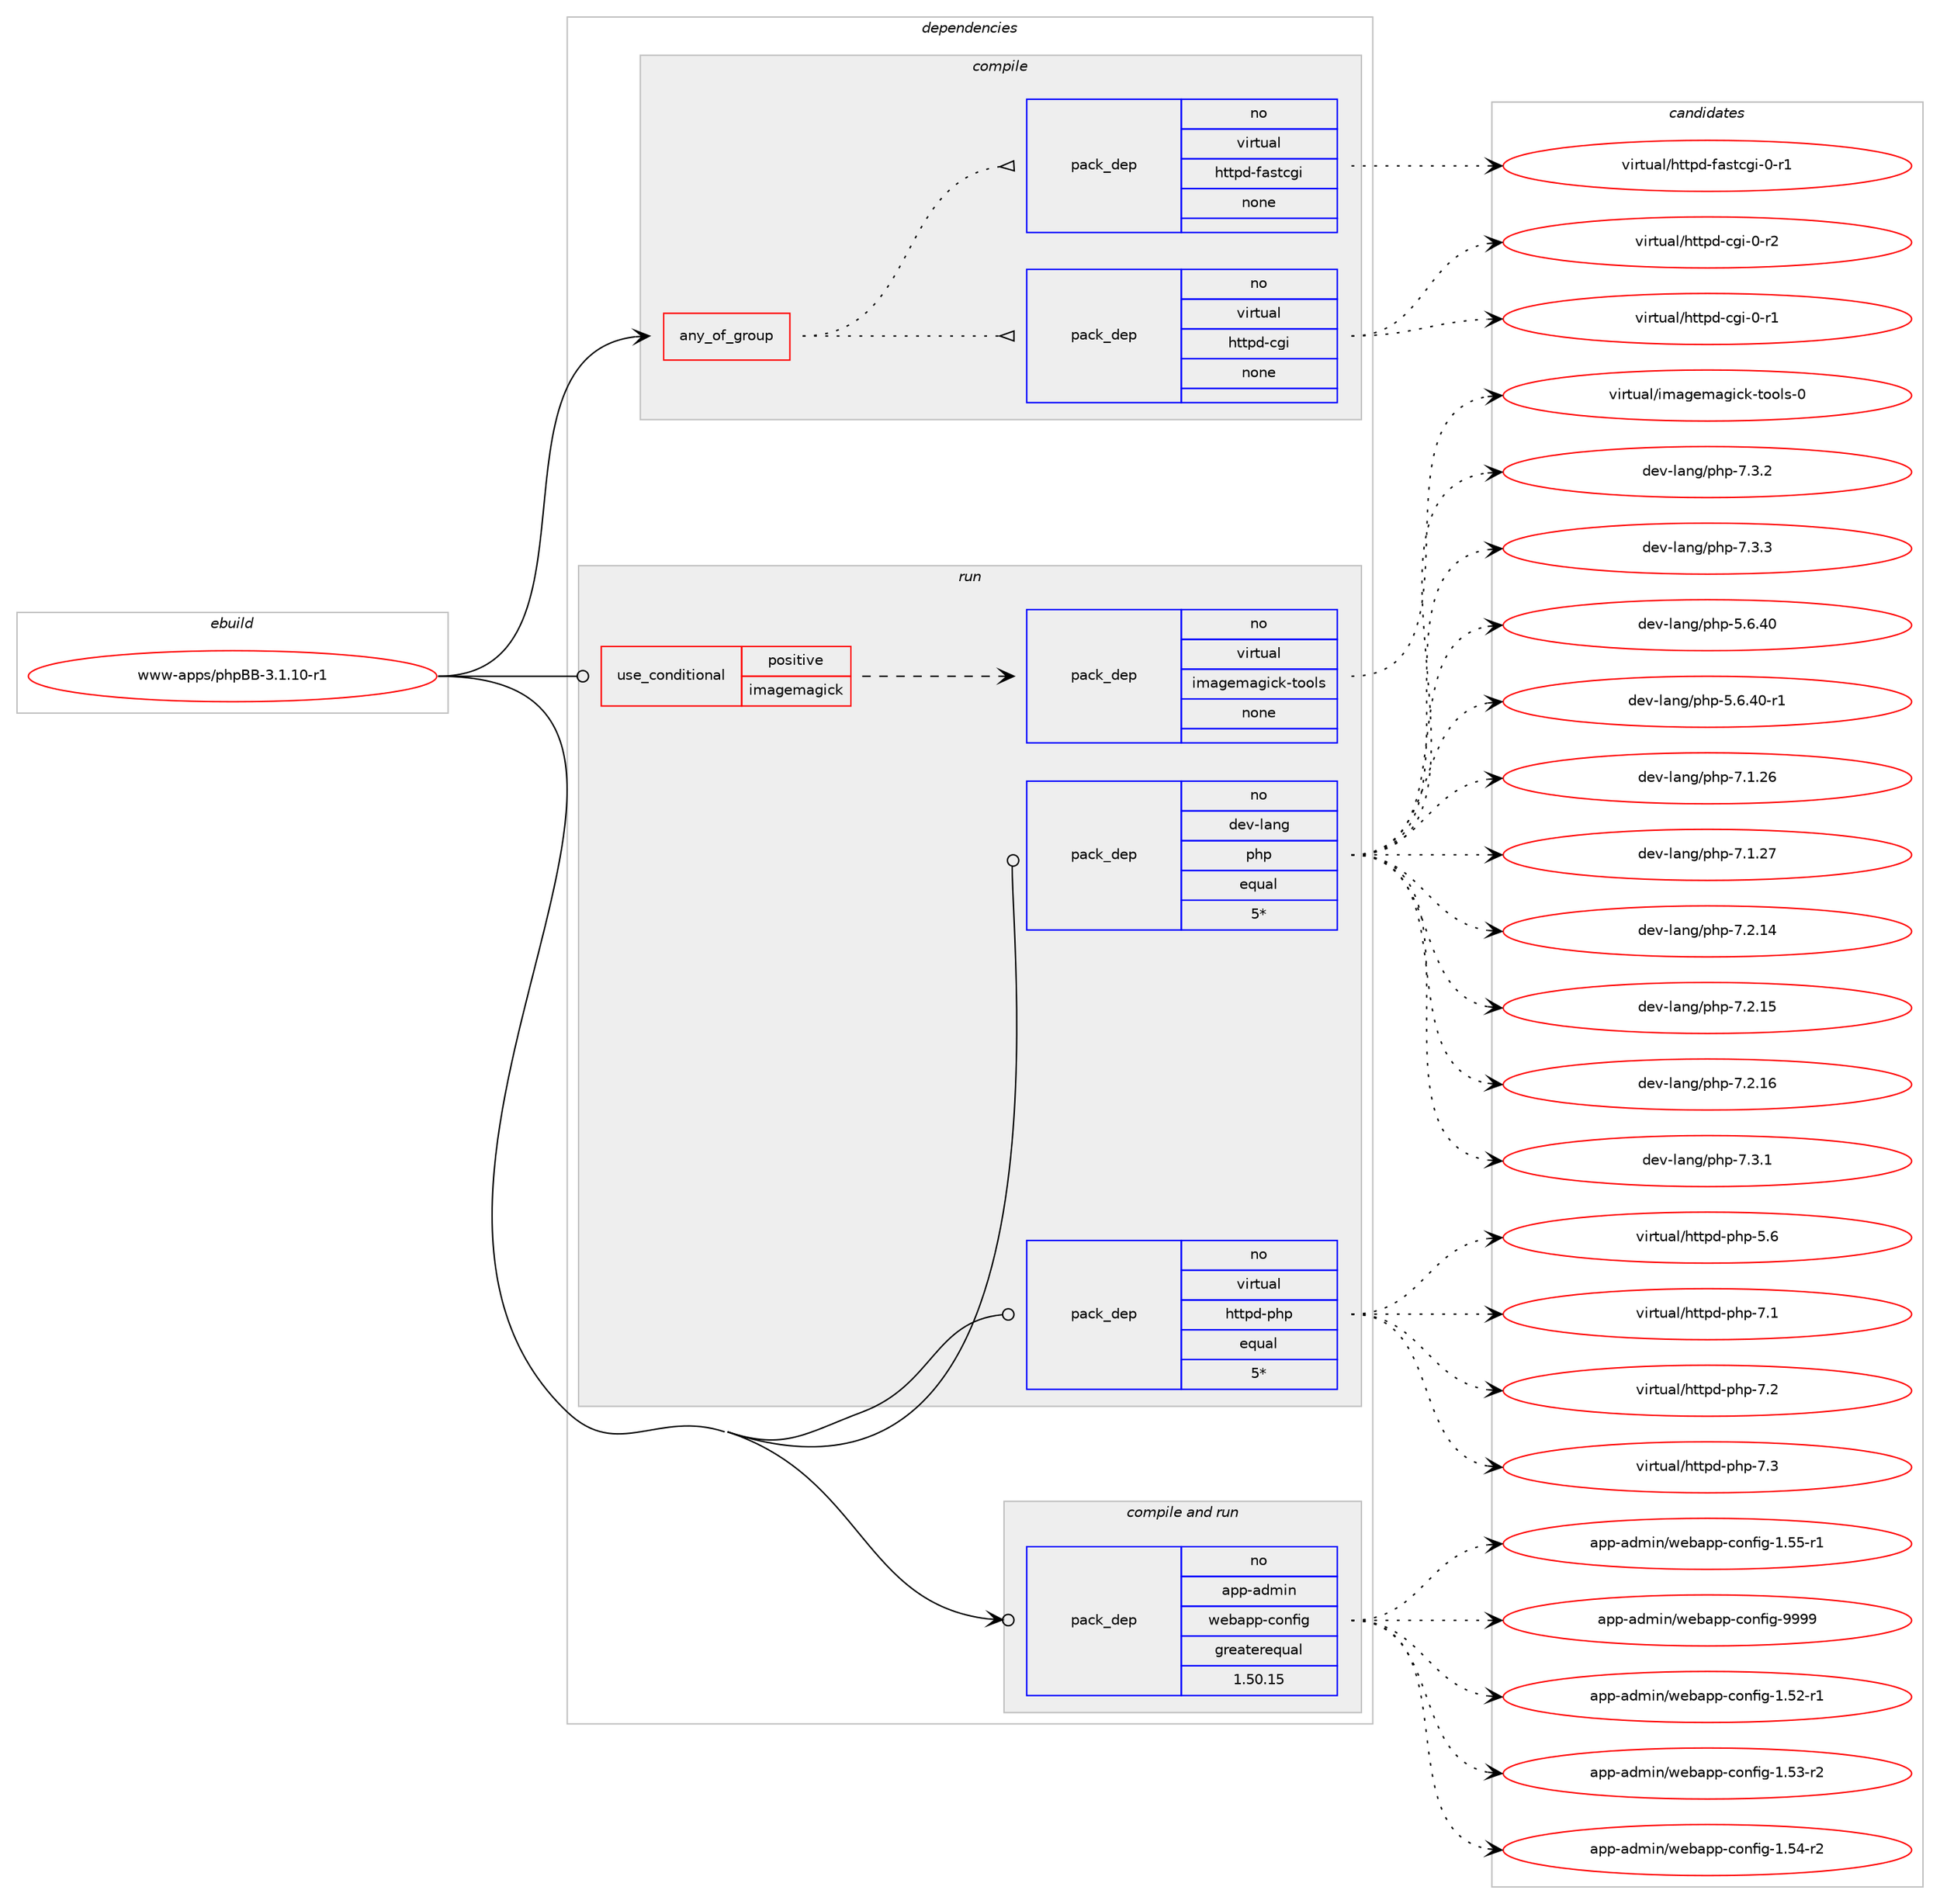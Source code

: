 digraph prolog {

# *************
# Graph options
# *************

newrank=true;
concentrate=true;
compound=true;
graph [rankdir=LR,fontname=Helvetica,fontsize=10,ranksep=1.5];#, ranksep=2.5, nodesep=0.2];
edge  [arrowhead=vee];
node  [fontname=Helvetica,fontsize=10];

# **********
# The ebuild
# **********

subgraph cluster_leftcol {
color=gray;
rank=same;
label=<<i>ebuild</i>>;
id [label="www-apps/phpBB-3.1.10-r1", color=red, width=4, href="../www-apps/phpBB-3.1.10-r1.svg"];
}

# ****************
# The dependencies
# ****************

subgraph cluster_midcol {
color=gray;
label=<<i>dependencies</i>>;
subgraph cluster_compile {
fillcolor="#eeeeee";
style=filled;
label=<<i>compile</i>>;
subgraph any28194 {
dependency1746540 [label=<<TABLE BORDER="0" CELLBORDER="1" CELLSPACING="0" CELLPADDING="4"><TR><TD CELLPADDING="10">any_of_group</TD></TR></TABLE>>, shape=none, color=red];subgraph pack1253865 {
dependency1746541 [label=<<TABLE BORDER="0" CELLBORDER="1" CELLSPACING="0" CELLPADDING="4" WIDTH="220"><TR><TD ROWSPAN="6" CELLPADDING="30">pack_dep</TD></TR><TR><TD WIDTH="110">no</TD></TR><TR><TD>virtual</TD></TR><TR><TD>httpd-cgi</TD></TR><TR><TD>none</TD></TR><TR><TD></TD></TR></TABLE>>, shape=none, color=blue];
}
dependency1746540:e -> dependency1746541:w [weight=20,style="dotted",arrowhead="oinv"];
subgraph pack1253866 {
dependency1746542 [label=<<TABLE BORDER="0" CELLBORDER="1" CELLSPACING="0" CELLPADDING="4" WIDTH="220"><TR><TD ROWSPAN="6" CELLPADDING="30">pack_dep</TD></TR><TR><TD WIDTH="110">no</TD></TR><TR><TD>virtual</TD></TR><TR><TD>httpd-fastcgi</TD></TR><TR><TD>none</TD></TR><TR><TD></TD></TR></TABLE>>, shape=none, color=blue];
}
dependency1746540:e -> dependency1746542:w [weight=20,style="dotted",arrowhead="oinv"];
}
id:e -> dependency1746540:w [weight=20,style="solid",arrowhead="vee"];
}
subgraph cluster_compileandrun {
fillcolor="#eeeeee";
style=filled;
label=<<i>compile and run</i>>;
subgraph pack1253867 {
dependency1746543 [label=<<TABLE BORDER="0" CELLBORDER="1" CELLSPACING="0" CELLPADDING="4" WIDTH="220"><TR><TD ROWSPAN="6" CELLPADDING="30">pack_dep</TD></TR><TR><TD WIDTH="110">no</TD></TR><TR><TD>app-admin</TD></TR><TR><TD>webapp-config</TD></TR><TR><TD>greaterequal</TD></TR><TR><TD>1.50.15</TD></TR></TABLE>>, shape=none, color=blue];
}
id:e -> dependency1746543:w [weight=20,style="solid",arrowhead="odotvee"];
}
subgraph cluster_run {
fillcolor="#eeeeee";
style=filled;
label=<<i>run</i>>;
subgraph cond463486 {
dependency1746544 [label=<<TABLE BORDER="0" CELLBORDER="1" CELLSPACING="0" CELLPADDING="4"><TR><TD ROWSPAN="3" CELLPADDING="10">use_conditional</TD></TR><TR><TD>positive</TD></TR><TR><TD>imagemagick</TD></TR></TABLE>>, shape=none, color=red];
subgraph pack1253868 {
dependency1746545 [label=<<TABLE BORDER="0" CELLBORDER="1" CELLSPACING="0" CELLPADDING="4" WIDTH="220"><TR><TD ROWSPAN="6" CELLPADDING="30">pack_dep</TD></TR><TR><TD WIDTH="110">no</TD></TR><TR><TD>virtual</TD></TR><TR><TD>imagemagick-tools</TD></TR><TR><TD>none</TD></TR><TR><TD></TD></TR></TABLE>>, shape=none, color=blue];
}
dependency1746544:e -> dependency1746545:w [weight=20,style="dashed",arrowhead="vee"];
}
id:e -> dependency1746544:w [weight=20,style="solid",arrowhead="odot"];
subgraph pack1253869 {
dependency1746546 [label=<<TABLE BORDER="0" CELLBORDER="1" CELLSPACING="0" CELLPADDING="4" WIDTH="220"><TR><TD ROWSPAN="6" CELLPADDING="30">pack_dep</TD></TR><TR><TD WIDTH="110">no</TD></TR><TR><TD>dev-lang</TD></TR><TR><TD>php</TD></TR><TR><TD>equal</TD></TR><TR><TD>5*</TD></TR></TABLE>>, shape=none, color=blue];
}
id:e -> dependency1746546:w [weight=20,style="solid",arrowhead="odot"];
subgraph pack1253870 {
dependency1746547 [label=<<TABLE BORDER="0" CELLBORDER="1" CELLSPACING="0" CELLPADDING="4" WIDTH="220"><TR><TD ROWSPAN="6" CELLPADDING="30">pack_dep</TD></TR><TR><TD WIDTH="110">no</TD></TR><TR><TD>virtual</TD></TR><TR><TD>httpd-php</TD></TR><TR><TD>equal</TD></TR><TR><TD>5*</TD></TR></TABLE>>, shape=none, color=blue];
}
id:e -> dependency1746547:w [weight=20,style="solid",arrowhead="odot"];
}
}

# **************
# The candidates
# **************

subgraph cluster_choices {
rank=same;
color=gray;
label=<<i>candidates</i>>;

subgraph choice1253865 {
color=black;
nodesep=1;
choice1181051141161179710847104116116112100459910310545484511449 [label="virtual/httpd-cgi-0-r1", color=red, width=4,href="../virtual/httpd-cgi-0-r1.svg"];
choice1181051141161179710847104116116112100459910310545484511450 [label="virtual/httpd-cgi-0-r2", color=red, width=4,href="../virtual/httpd-cgi-0-r2.svg"];
dependency1746541:e -> choice1181051141161179710847104116116112100459910310545484511449:w [style=dotted,weight="100"];
dependency1746541:e -> choice1181051141161179710847104116116112100459910310545484511450:w [style=dotted,weight="100"];
}
subgraph choice1253866 {
color=black;
nodesep=1;
choice118105114116117971084710411611611210045102971151169910310545484511449 [label="virtual/httpd-fastcgi-0-r1", color=red, width=4,href="../virtual/httpd-fastcgi-0-r1.svg"];
dependency1746542:e -> choice118105114116117971084710411611611210045102971151169910310545484511449:w [style=dotted,weight="100"];
}
subgraph choice1253867 {
color=black;
nodesep=1;
choice971121124597100109105110471191019897112112459911111010210510345494653504511449 [label="app-admin/webapp-config-1.52-r1", color=red, width=4,href="../app-admin/webapp-config-1.52-r1.svg"];
choice971121124597100109105110471191019897112112459911111010210510345494653514511450 [label="app-admin/webapp-config-1.53-r2", color=red, width=4,href="../app-admin/webapp-config-1.53-r2.svg"];
choice971121124597100109105110471191019897112112459911111010210510345494653524511450 [label="app-admin/webapp-config-1.54-r2", color=red, width=4,href="../app-admin/webapp-config-1.54-r2.svg"];
choice971121124597100109105110471191019897112112459911111010210510345494653534511449 [label="app-admin/webapp-config-1.55-r1", color=red, width=4,href="../app-admin/webapp-config-1.55-r1.svg"];
choice97112112459710010910511047119101989711211245991111101021051034557575757 [label="app-admin/webapp-config-9999", color=red, width=4,href="../app-admin/webapp-config-9999.svg"];
dependency1746543:e -> choice971121124597100109105110471191019897112112459911111010210510345494653504511449:w [style=dotted,weight="100"];
dependency1746543:e -> choice971121124597100109105110471191019897112112459911111010210510345494653514511450:w [style=dotted,weight="100"];
dependency1746543:e -> choice971121124597100109105110471191019897112112459911111010210510345494653524511450:w [style=dotted,weight="100"];
dependency1746543:e -> choice971121124597100109105110471191019897112112459911111010210510345494653534511449:w [style=dotted,weight="100"];
dependency1746543:e -> choice97112112459710010910511047119101989711211245991111101021051034557575757:w [style=dotted,weight="100"];
}
subgraph choice1253868 {
color=black;
nodesep=1;
choice1181051141161179710847105109971031011099710310599107451161111111081154548 [label="virtual/imagemagick-tools-0", color=red, width=4,href="../virtual/imagemagick-tools-0.svg"];
dependency1746545:e -> choice1181051141161179710847105109971031011099710310599107451161111111081154548:w [style=dotted,weight="100"];
}
subgraph choice1253869 {
color=black;
nodesep=1;
choice10010111845108971101034711210411245534654465248 [label="dev-lang/php-5.6.40", color=red, width=4,href="../dev-lang/php-5.6.40.svg"];
choice100101118451089711010347112104112455346544652484511449 [label="dev-lang/php-5.6.40-r1", color=red, width=4,href="../dev-lang/php-5.6.40-r1.svg"];
choice10010111845108971101034711210411245554649465054 [label="dev-lang/php-7.1.26", color=red, width=4,href="../dev-lang/php-7.1.26.svg"];
choice10010111845108971101034711210411245554649465055 [label="dev-lang/php-7.1.27", color=red, width=4,href="../dev-lang/php-7.1.27.svg"];
choice10010111845108971101034711210411245554650464952 [label="dev-lang/php-7.2.14", color=red, width=4,href="../dev-lang/php-7.2.14.svg"];
choice10010111845108971101034711210411245554650464953 [label="dev-lang/php-7.2.15", color=red, width=4,href="../dev-lang/php-7.2.15.svg"];
choice10010111845108971101034711210411245554650464954 [label="dev-lang/php-7.2.16", color=red, width=4,href="../dev-lang/php-7.2.16.svg"];
choice100101118451089711010347112104112455546514649 [label="dev-lang/php-7.3.1", color=red, width=4,href="../dev-lang/php-7.3.1.svg"];
choice100101118451089711010347112104112455546514650 [label="dev-lang/php-7.3.2", color=red, width=4,href="../dev-lang/php-7.3.2.svg"];
choice100101118451089711010347112104112455546514651 [label="dev-lang/php-7.3.3", color=red, width=4,href="../dev-lang/php-7.3.3.svg"];
dependency1746546:e -> choice10010111845108971101034711210411245534654465248:w [style=dotted,weight="100"];
dependency1746546:e -> choice100101118451089711010347112104112455346544652484511449:w [style=dotted,weight="100"];
dependency1746546:e -> choice10010111845108971101034711210411245554649465054:w [style=dotted,weight="100"];
dependency1746546:e -> choice10010111845108971101034711210411245554649465055:w [style=dotted,weight="100"];
dependency1746546:e -> choice10010111845108971101034711210411245554650464952:w [style=dotted,weight="100"];
dependency1746546:e -> choice10010111845108971101034711210411245554650464953:w [style=dotted,weight="100"];
dependency1746546:e -> choice10010111845108971101034711210411245554650464954:w [style=dotted,weight="100"];
dependency1746546:e -> choice100101118451089711010347112104112455546514649:w [style=dotted,weight="100"];
dependency1746546:e -> choice100101118451089711010347112104112455546514650:w [style=dotted,weight="100"];
dependency1746546:e -> choice100101118451089711010347112104112455546514651:w [style=dotted,weight="100"];
}
subgraph choice1253870 {
color=black;
nodesep=1;
choice11810511411611797108471041161161121004511210411245534654 [label="virtual/httpd-php-5.6", color=red, width=4,href="../virtual/httpd-php-5.6.svg"];
choice11810511411611797108471041161161121004511210411245554649 [label="virtual/httpd-php-7.1", color=red, width=4,href="../virtual/httpd-php-7.1.svg"];
choice11810511411611797108471041161161121004511210411245554650 [label="virtual/httpd-php-7.2", color=red, width=4,href="../virtual/httpd-php-7.2.svg"];
choice11810511411611797108471041161161121004511210411245554651 [label="virtual/httpd-php-7.3", color=red, width=4,href="../virtual/httpd-php-7.3.svg"];
dependency1746547:e -> choice11810511411611797108471041161161121004511210411245534654:w [style=dotted,weight="100"];
dependency1746547:e -> choice11810511411611797108471041161161121004511210411245554649:w [style=dotted,weight="100"];
dependency1746547:e -> choice11810511411611797108471041161161121004511210411245554650:w [style=dotted,weight="100"];
dependency1746547:e -> choice11810511411611797108471041161161121004511210411245554651:w [style=dotted,weight="100"];
}
}

}
